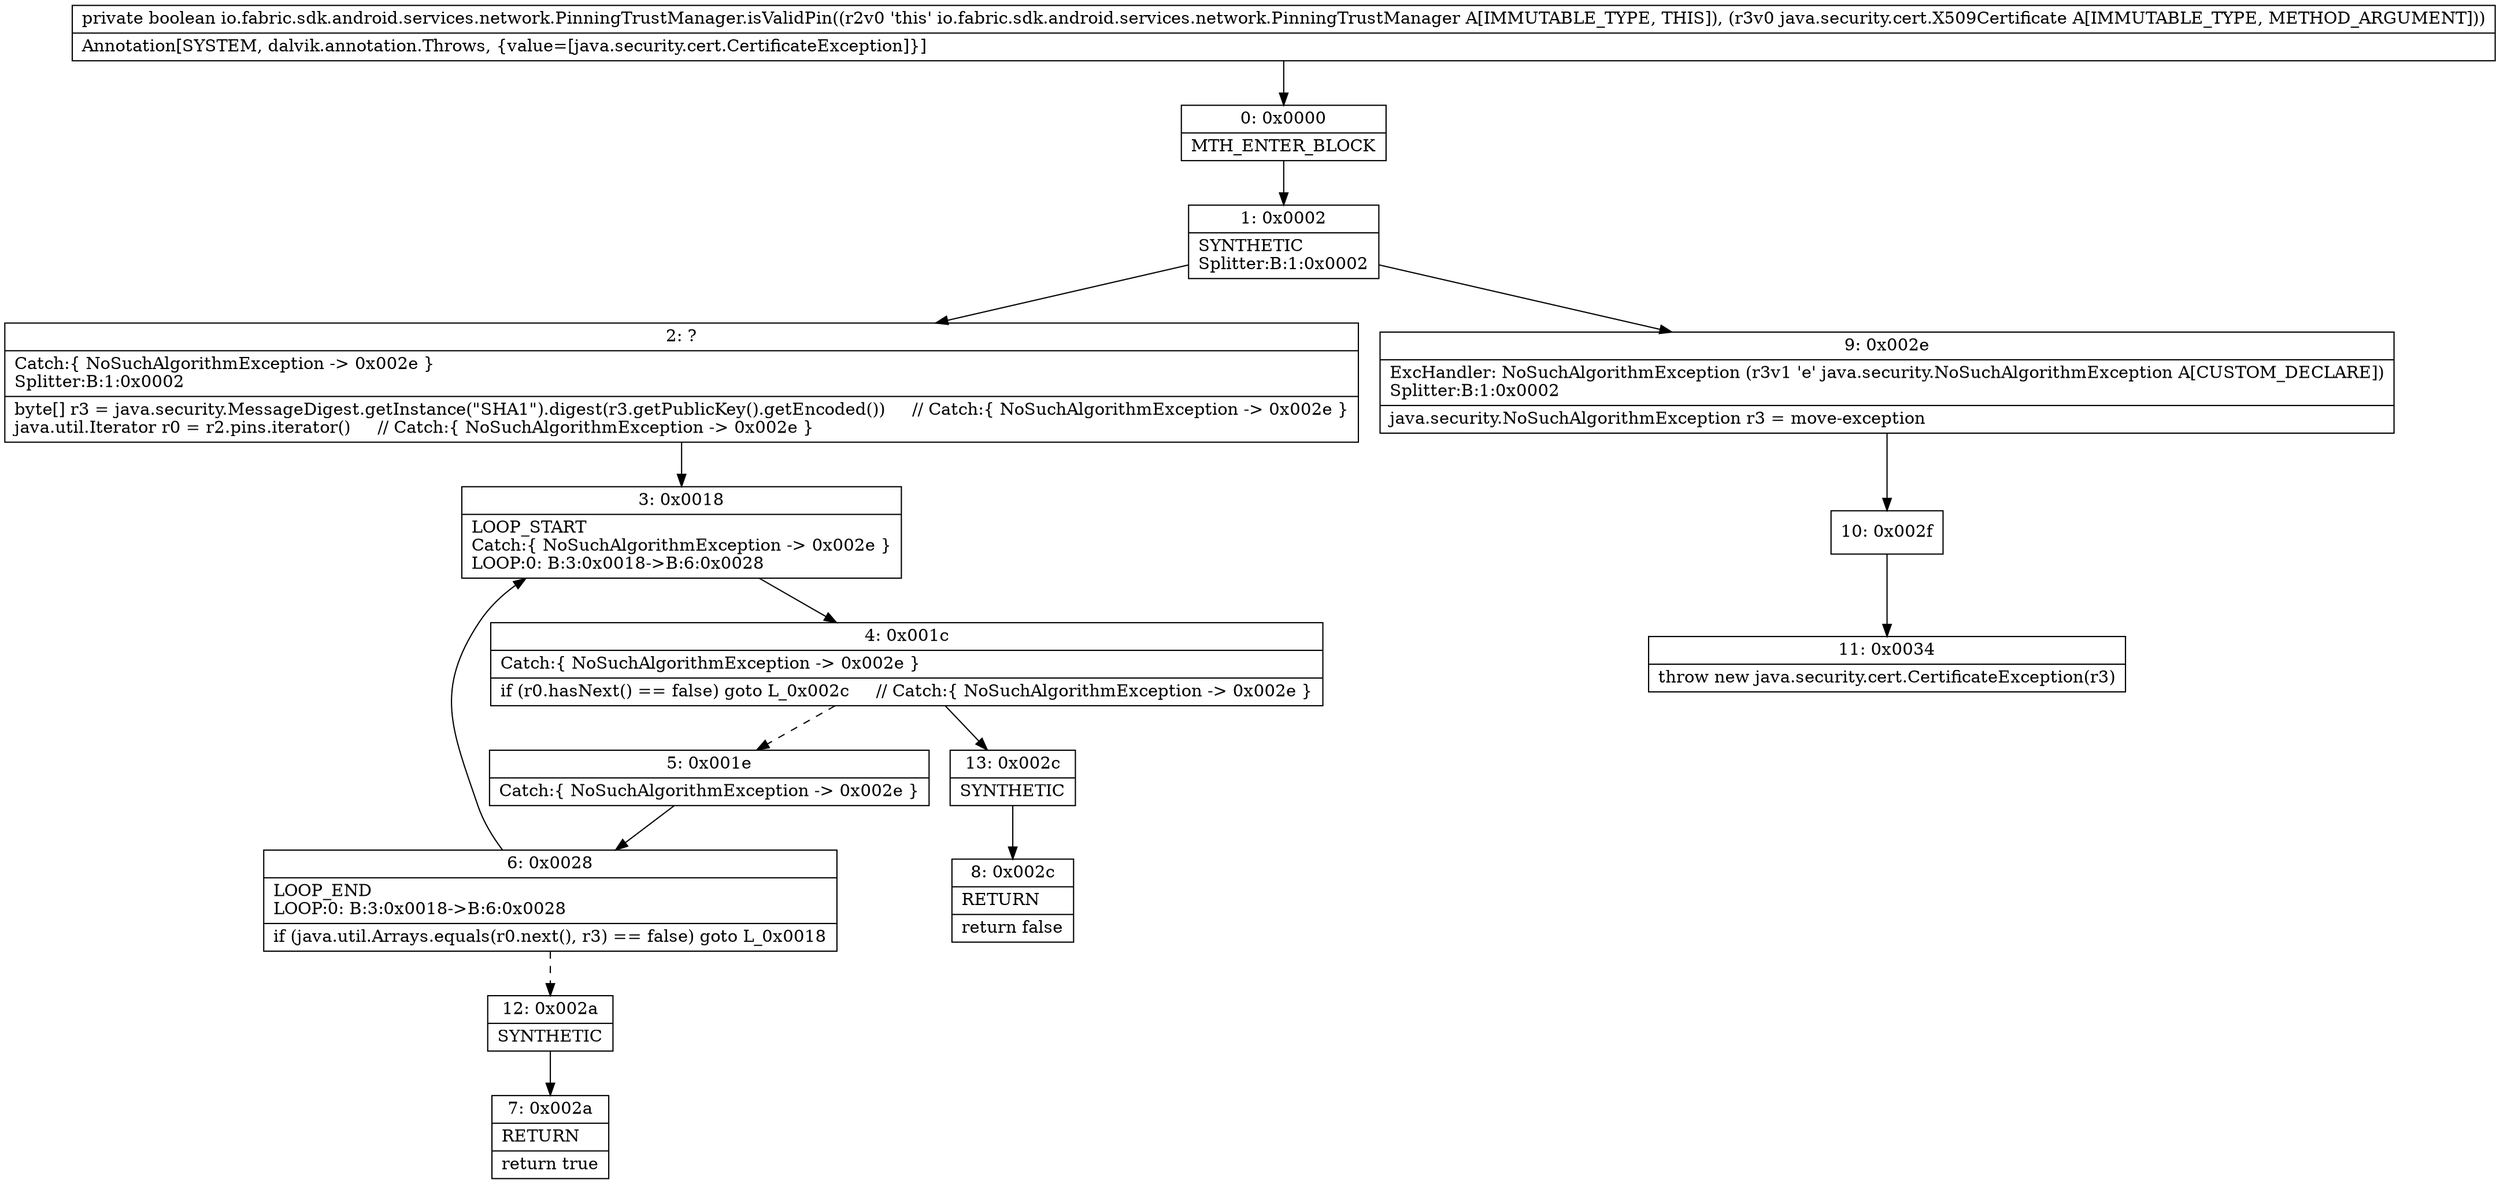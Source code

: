 digraph "CFG forio.fabric.sdk.android.services.network.PinningTrustManager.isValidPin(Ljava\/security\/cert\/X509Certificate;)Z" {
Node_0 [shape=record,label="{0\:\ 0x0000|MTH_ENTER_BLOCK\l}"];
Node_1 [shape=record,label="{1\:\ 0x0002|SYNTHETIC\lSplitter:B:1:0x0002\l}"];
Node_2 [shape=record,label="{2\:\ ?|Catch:\{ NoSuchAlgorithmException \-\> 0x002e \}\lSplitter:B:1:0x0002\l|byte[] r3 = java.security.MessageDigest.getInstance(\"SHA1\").digest(r3.getPublicKey().getEncoded())     \/\/ Catch:\{ NoSuchAlgorithmException \-\> 0x002e \}\ljava.util.Iterator r0 = r2.pins.iterator()     \/\/ Catch:\{ NoSuchAlgorithmException \-\> 0x002e \}\l}"];
Node_3 [shape=record,label="{3\:\ 0x0018|LOOP_START\lCatch:\{ NoSuchAlgorithmException \-\> 0x002e \}\lLOOP:0: B:3:0x0018\-\>B:6:0x0028\l}"];
Node_4 [shape=record,label="{4\:\ 0x001c|Catch:\{ NoSuchAlgorithmException \-\> 0x002e \}\l|if (r0.hasNext() == false) goto L_0x002c     \/\/ Catch:\{ NoSuchAlgorithmException \-\> 0x002e \}\l}"];
Node_5 [shape=record,label="{5\:\ 0x001e|Catch:\{ NoSuchAlgorithmException \-\> 0x002e \}\l}"];
Node_6 [shape=record,label="{6\:\ 0x0028|LOOP_END\lLOOP:0: B:3:0x0018\-\>B:6:0x0028\l|if (java.util.Arrays.equals(r0.next(), r3) == false) goto L_0x0018\l}"];
Node_7 [shape=record,label="{7\:\ 0x002a|RETURN\l|return true\l}"];
Node_8 [shape=record,label="{8\:\ 0x002c|RETURN\l|return false\l}"];
Node_9 [shape=record,label="{9\:\ 0x002e|ExcHandler: NoSuchAlgorithmException (r3v1 'e' java.security.NoSuchAlgorithmException A[CUSTOM_DECLARE])\lSplitter:B:1:0x0002\l|java.security.NoSuchAlgorithmException r3 = move\-exception\l}"];
Node_10 [shape=record,label="{10\:\ 0x002f}"];
Node_11 [shape=record,label="{11\:\ 0x0034|throw new java.security.cert.CertificateException(r3)\l}"];
Node_12 [shape=record,label="{12\:\ 0x002a|SYNTHETIC\l}"];
Node_13 [shape=record,label="{13\:\ 0x002c|SYNTHETIC\l}"];
MethodNode[shape=record,label="{private boolean io.fabric.sdk.android.services.network.PinningTrustManager.isValidPin((r2v0 'this' io.fabric.sdk.android.services.network.PinningTrustManager A[IMMUTABLE_TYPE, THIS]), (r3v0 java.security.cert.X509Certificate A[IMMUTABLE_TYPE, METHOD_ARGUMENT]))  | Annotation[SYSTEM, dalvik.annotation.Throws, \{value=[java.security.cert.CertificateException]\}]\l}"];
MethodNode -> Node_0;
Node_0 -> Node_1;
Node_1 -> Node_2;
Node_1 -> Node_9;
Node_2 -> Node_3;
Node_3 -> Node_4;
Node_4 -> Node_5[style=dashed];
Node_4 -> Node_13;
Node_5 -> Node_6;
Node_6 -> Node_3;
Node_6 -> Node_12[style=dashed];
Node_9 -> Node_10;
Node_10 -> Node_11;
Node_12 -> Node_7;
Node_13 -> Node_8;
}

